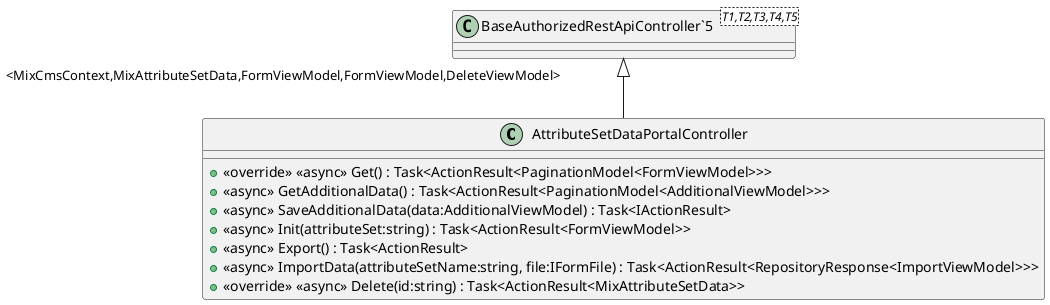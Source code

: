 @startuml
class AttributeSetDataPortalController {
    + <<override>> <<async>> Get() : Task<ActionResult<PaginationModel<FormViewModel>>>
    + <<async>> GetAdditionalData() : Task<ActionResult<PaginationModel<AdditionalViewModel>>>
    + <<async>> SaveAdditionalData(data:AdditionalViewModel) : Task<IActionResult>
    + <<async>> Init(attributeSet:string) : Task<ActionResult<FormViewModel>>
    + <<async>> Export() : Task<ActionResult>
    + <<async>> ImportData(attributeSetName:string, file:IFormFile) : Task<ActionResult<RepositoryResponse<ImportViewModel>>>
    + <<override>> <<async>> Delete(id:string) : Task<ActionResult<MixAttributeSetData>>
}
class "BaseAuthorizedRestApiController`5"<T1,T2,T3,T4,T5> {
}
"BaseAuthorizedRestApiController`5" "<MixCmsContext,MixAttributeSetData,FormViewModel,FormViewModel,DeleteViewModel>" <|-- AttributeSetDataPortalController
@enduml
